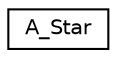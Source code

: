 digraph "Graphical Class Hierarchy"
{
 // LATEX_PDF_SIZE
  edge [fontname="Helvetica",fontsize="10",labelfontname="Helvetica",labelfontsize="10"];
  node [fontname="Helvetica",fontsize="10",shape=record];
  rankdir="LR";
  Node0 [label="A_Star",height=0.2,width=0.4,color="black", fillcolor="white", style="filled",URL="$class_a___star.html",tooltip=" "];
}

